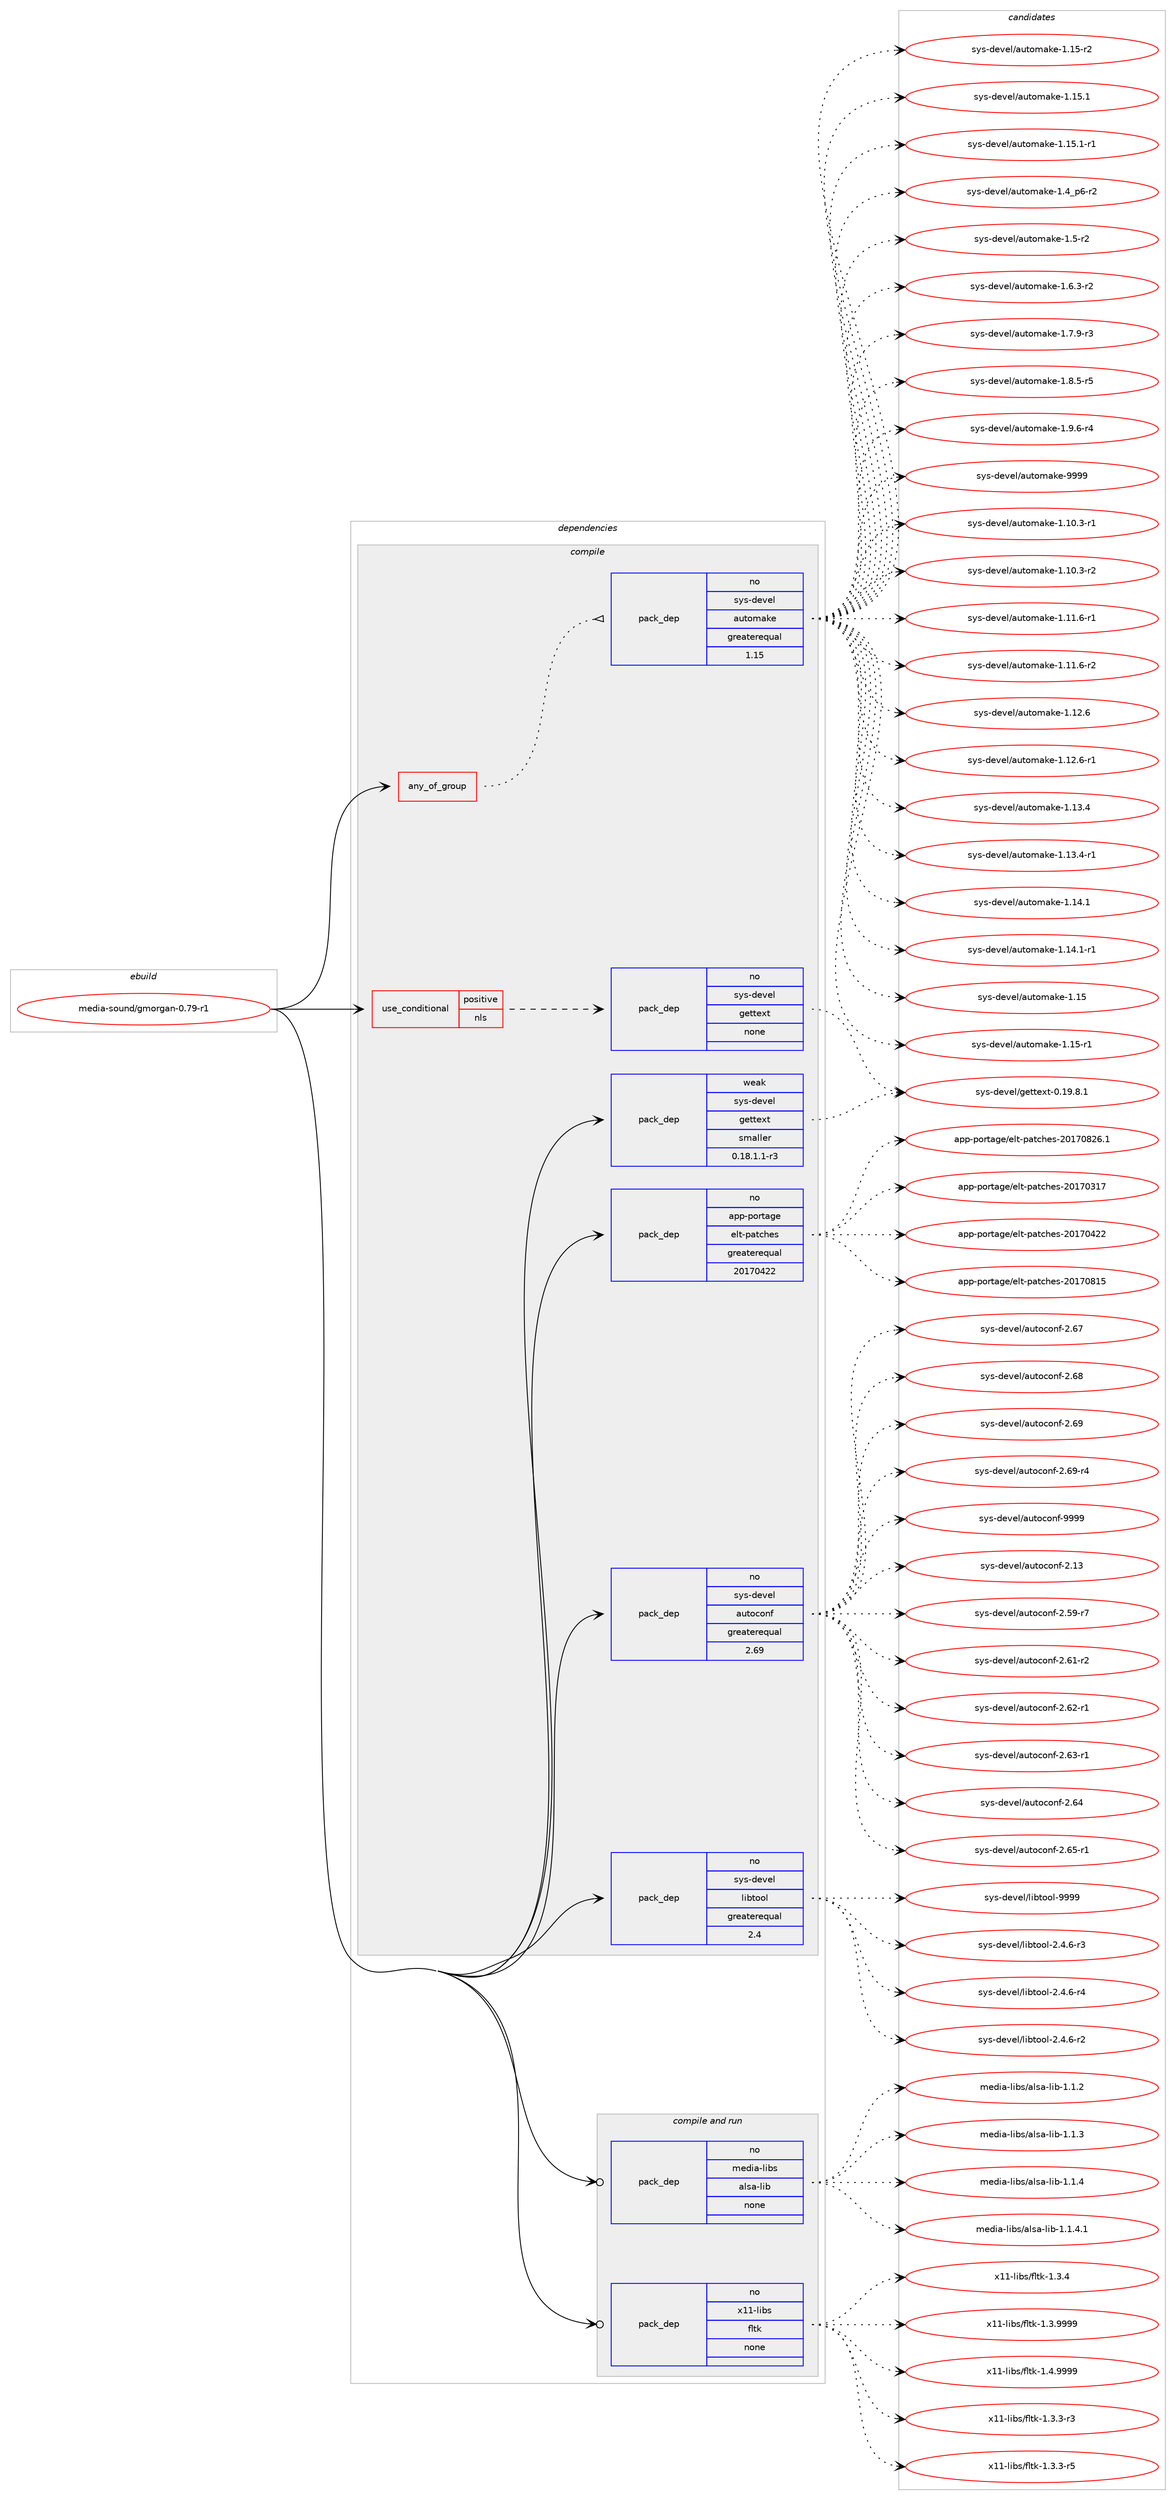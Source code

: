 digraph prolog {

# *************
# Graph options
# *************

newrank=true;
concentrate=true;
compound=true;
graph [rankdir=LR,fontname=Helvetica,fontsize=10,ranksep=1.5];#, ranksep=2.5, nodesep=0.2];
edge  [arrowhead=vee];
node  [fontname=Helvetica,fontsize=10];

# **********
# The ebuild
# **********

subgraph cluster_leftcol {
color=gray;
rank=same;
label=<<i>ebuild</i>>;
id [label="media-sound/gmorgan-0.79-r1", color=red, width=4, href="../media-sound/gmorgan-0.79-r1.svg"];
}

# ****************
# The dependencies
# ****************

subgraph cluster_midcol {
color=gray;
label=<<i>dependencies</i>>;
subgraph cluster_compile {
fillcolor="#eeeeee";
style=filled;
label=<<i>compile</i>>;
subgraph any5958 {
dependency380792 [label=<<TABLE BORDER="0" CELLBORDER="1" CELLSPACING="0" CELLPADDING="4"><TR><TD CELLPADDING="10">any_of_group</TD></TR></TABLE>>, shape=none, color=red];subgraph pack281290 {
dependency380793 [label=<<TABLE BORDER="0" CELLBORDER="1" CELLSPACING="0" CELLPADDING="4" WIDTH="220"><TR><TD ROWSPAN="6" CELLPADDING="30">pack_dep</TD></TR><TR><TD WIDTH="110">no</TD></TR><TR><TD>sys-devel</TD></TR><TR><TD>automake</TD></TR><TR><TD>greaterequal</TD></TR><TR><TD>1.15</TD></TR></TABLE>>, shape=none, color=blue];
}
dependency380792:e -> dependency380793:w [weight=20,style="dotted",arrowhead="oinv"];
}
id:e -> dependency380792:w [weight=20,style="solid",arrowhead="vee"];
subgraph cond93383 {
dependency380794 [label=<<TABLE BORDER="0" CELLBORDER="1" CELLSPACING="0" CELLPADDING="4"><TR><TD ROWSPAN="3" CELLPADDING="10">use_conditional</TD></TR><TR><TD>positive</TD></TR><TR><TD>nls</TD></TR></TABLE>>, shape=none, color=red];
subgraph pack281291 {
dependency380795 [label=<<TABLE BORDER="0" CELLBORDER="1" CELLSPACING="0" CELLPADDING="4" WIDTH="220"><TR><TD ROWSPAN="6" CELLPADDING="30">pack_dep</TD></TR><TR><TD WIDTH="110">no</TD></TR><TR><TD>sys-devel</TD></TR><TR><TD>gettext</TD></TR><TR><TD>none</TD></TR><TR><TD></TD></TR></TABLE>>, shape=none, color=blue];
}
dependency380794:e -> dependency380795:w [weight=20,style="dashed",arrowhead="vee"];
}
id:e -> dependency380794:w [weight=20,style="solid",arrowhead="vee"];
subgraph pack281292 {
dependency380796 [label=<<TABLE BORDER="0" CELLBORDER="1" CELLSPACING="0" CELLPADDING="4" WIDTH="220"><TR><TD ROWSPAN="6" CELLPADDING="30">pack_dep</TD></TR><TR><TD WIDTH="110">no</TD></TR><TR><TD>app-portage</TD></TR><TR><TD>elt-patches</TD></TR><TR><TD>greaterequal</TD></TR><TR><TD>20170422</TD></TR></TABLE>>, shape=none, color=blue];
}
id:e -> dependency380796:w [weight=20,style="solid",arrowhead="vee"];
subgraph pack281293 {
dependency380797 [label=<<TABLE BORDER="0" CELLBORDER="1" CELLSPACING="0" CELLPADDING="4" WIDTH="220"><TR><TD ROWSPAN="6" CELLPADDING="30">pack_dep</TD></TR><TR><TD WIDTH="110">no</TD></TR><TR><TD>sys-devel</TD></TR><TR><TD>autoconf</TD></TR><TR><TD>greaterequal</TD></TR><TR><TD>2.69</TD></TR></TABLE>>, shape=none, color=blue];
}
id:e -> dependency380797:w [weight=20,style="solid",arrowhead="vee"];
subgraph pack281294 {
dependency380798 [label=<<TABLE BORDER="0" CELLBORDER="1" CELLSPACING="0" CELLPADDING="4" WIDTH="220"><TR><TD ROWSPAN="6" CELLPADDING="30">pack_dep</TD></TR><TR><TD WIDTH="110">no</TD></TR><TR><TD>sys-devel</TD></TR><TR><TD>libtool</TD></TR><TR><TD>greaterequal</TD></TR><TR><TD>2.4</TD></TR></TABLE>>, shape=none, color=blue];
}
id:e -> dependency380798:w [weight=20,style="solid",arrowhead="vee"];
subgraph pack281295 {
dependency380799 [label=<<TABLE BORDER="0" CELLBORDER="1" CELLSPACING="0" CELLPADDING="4" WIDTH="220"><TR><TD ROWSPAN="6" CELLPADDING="30">pack_dep</TD></TR><TR><TD WIDTH="110">weak</TD></TR><TR><TD>sys-devel</TD></TR><TR><TD>gettext</TD></TR><TR><TD>smaller</TD></TR><TR><TD>0.18.1.1-r3</TD></TR></TABLE>>, shape=none, color=blue];
}
id:e -> dependency380799:w [weight=20,style="solid",arrowhead="vee"];
}
subgraph cluster_compileandrun {
fillcolor="#eeeeee";
style=filled;
label=<<i>compile and run</i>>;
subgraph pack281296 {
dependency380800 [label=<<TABLE BORDER="0" CELLBORDER="1" CELLSPACING="0" CELLPADDING="4" WIDTH="220"><TR><TD ROWSPAN="6" CELLPADDING="30">pack_dep</TD></TR><TR><TD WIDTH="110">no</TD></TR><TR><TD>media-libs</TD></TR><TR><TD>alsa-lib</TD></TR><TR><TD>none</TD></TR><TR><TD></TD></TR></TABLE>>, shape=none, color=blue];
}
id:e -> dependency380800:w [weight=20,style="solid",arrowhead="odotvee"];
subgraph pack281297 {
dependency380801 [label=<<TABLE BORDER="0" CELLBORDER="1" CELLSPACING="0" CELLPADDING="4" WIDTH="220"><TR><TD ROWSPAN="6" CELLPADDING="30">pack_dep</TD></TR><TR><TD WIDTH="110">no</TD></TR><TR><TD>x11-libs</TD></TR><TR><TD>fltk</TD></TR><TR><TD>none</TD></TR><TR><TD></TD></TR></TABLE>>, shape=none, color=blue];
}
id:e -> dependency380801:w [weight=20,style="solid",arrowhead="odotvee"];
}
subgraph cluster_run {
fillcolor="#eeeeee";
style=filled;
label=<<i>run</i>>;
}
}

# **************
# The candidates
# **************

subgraph cluster_choices {
rank=same;
color=gray;
label=<<i>candidates</i>>;

subgraph choice281290 {
color=black;
nodesep=1;
choice11512111545100101118101108479711711611110997107101454946494846514511449 [label="sys-devel/automake-1.10.3-r1", color=red, width=4,href="../sys-devel/automake-1.10.3-r1.svg"];
choice11512111545100101118101108479711711611110997107101454946494846514511450 [label="sys-devel/automake-1.10.3-r2", color=red, width=4,href="../sys-devel/automake-1.10.3-r2.svg"];
choice11512111545100101118101108479711711611110997107101454946494946544511449 [label="sys-devel/automake-1.11.6-r1", color=red, width=4,href="../sys-devel/automake-1.11.6-r1.svg"];
choice11512111545100101118101108479711711611110997107101454946494946544511450 [label="sys-devel/automake-1.11.6-r2", color=red, width=4,href="../sys-devel/automake-1.11.6-r2.svg"];
choice1151211154510010111810110847971171161111099710710145494649504654 [label="sys-devel/automake-1.12.6", color=red, width=4,href="../sys-devel/automake-1.12.6.svg"];
choice11512111545100101118101108479711711611110997107101454946495046544511449 [label="sys-devel/automake-1.12.6-r1", color=red, width=4,href="../sys-devel/automake-1.12.6-r1.svg"];
choice1151211154510010111810110847971171161111099710710145494649514652 [label="sys-devel/automake-1.13.4", color=red, width=4,href="../sys-devel/automake-1.13.4.svg"];
choice11512111545100101118101108479711711611110997107101454946495146524511449 [label="sys-devel/automake-1.13.4-r1", color=red, width=4,href="../sys-devel/automake-1.13.4-r1.svg"];
choice1151211154510010111810110847971171161111099710710145494649524649 [label="sys-devel/automake-1.14.1", color=red, width=4,href="../sys-devel/automake-1.14.1.svg"];
choice11512111545100101118101108479711711611110997107101454946495246494511449 [label="sys-devel/automake-1.14.1-r1", color=red, width=4,href="../sys-devel/automake-1.14.1-r1.svg"];
choice115121115451001011181011084797117116111109971071014549464953 [label="sys-devel/automake-1.15", color=red, width=4,href="../sys-devel/automake-1.15.svg"];
choice1151211154510010111810110847971171161111099710710145494649534511449 [label="sys-devel/automake-1.15-r1", color=red, width=4,href="../sys-devel/automake-1.15-r1.svg"];
choice1151211154510010111810110847971171161111099710710145494649534511450 [label="sys-devel/automake-1.15-r2", color=red, width=4,href="../sys-devel/automake-1.15-r2.svg"];
choice1151211154510010111810110847971171161111099710710145494649534649 [label="sys-devel/automake-1.15.1", color=red, width=4,href="../sys-devel/automake-1.15.1.svg"];
choice11512111545100101118101108479711711611110997107101454946495346494511449 [label="sys-devel/automake-1.15.1-r1", color=red, width=4,href="../sys-devel/automake-1.15.1-r1.svg"];
choice115121115451001011181011084797117116111109971071014549465295112544511450 [label="sys-devel/automake-1.4_p6-r2", color=red, width=4,href="../sys-devel/automake-1.4_p6-r2.svg"];
choice11512111545100101118101108479711711611110997107101454946534511450 [label="sys-devel/automake-1.5-r2", color=red, width=4,href="../sys-devel/automake-1.5-r2.svg"];
choice115121115451001011181011084797117116111109971071014549465446514511450 [label="sys-devel/automake-1.6.3-r2", color=red, width=4,href="../sys-devel/automake-1.6.3-r2.svg"];
choice115121115451001011181011084797117116111109971071014549465546574511451 [label="sys-devel/automake-1.7.9-r3", color=red, width=4,href="../sys-devel/automake-1.7.9-r3.svg"];
choice115121115451001011181011084797117116111109971071014549465646534511453 [label="sys-devel/automake-1.8.5-r5", color=red, width=4,href="../sys-devel/automake-1.8.5-r5.svg"];
choice115121115451001011181011084797117116111109971071014549465746544511452 [label="sys-devel/automake-1.9.6-r4", color=red, width=4,href="../sys-devel/automake-1.9.6-r4.svg"];
choice115121115451001011181011084797117116111109971071014557575757 [label="sys-devel/automake-9999", color=red, width=4,href="../sys-devel/automake-9999.svg"];
dependency380793:e -> choice11512111545100101118101108479711711611110997107101454946494846514511449:w [style=dotted,weight="100"];
dependency380793:e -> choice11512111545100101118101108479711711611110997107101454946494846514511450:w [style=dotted,weight="100"];
dependency380793:e -> choice11512111545100101118101108479711711611110997107101454946494946544511449:w [style=dotted,weight="100"];
dependency380793:e -> choice11512111545100101118101108479711711611110997107101454946494946544511450:w [style=dotted,weight="100"];
dependency380793:e -> choice1151211154510010111810110847971171161111099710710145494649504654:w [style=dotted,weight="100"];
dependency380793:e -> choice11512111545100101118101108479711711611110997107101454946495046544511449:w [style=dotted,weight="100"];
dependency380793:e -> choice1151211154510010111810110847971171161111099710710145494649514652:w [style=dotted,weight="100"];
dependency380793:e -> choice11512111545100101118101108479711711611110997107101454946495146524511449:w [style=dotted,weight="100"];
dependency380793:e -> choice1151211154510010111810110847971171161111099710710145494649524649:w [style=dotted,weight="100"];
dependency380793:e -> choice11512111545100101118101108479711711611110997107101454946495246494511449:w [style=dotted,weight="100"];
dependency380793:e -> choice115121115451001011181011084797117116111109971071014549464953:w [style=dotted,weight="100"];
dependency380793:e -> choice1151211154510010111810110847971171161111099710710145494649534511449:w [style=dotted,weight="100"];
dependency380793:e -> choice1151211154510010111810110847971171161111099710710145494649534511450:w [style=dotted,weight="100"];
dependency380793:e -> choice1151211154510010111810110847971171161111099710710145494649534649:w [style=dotted,weight="100"];
dependency380793:e -> choice11512111545100101118101108479711711611110997107101454946495346494511449:w [style=dotted,weight="100"];
dependency380793:e -> choice115121115451001011181011084797117116111109971071014549465295112544511450:w [style=dotted,weight="100"];
dependency380793:e -> choice11512111545100101118101108479711711611110997107101454946534511450:w [style=dotted,weight="100"];
dependency380793:e -> choice115121115451001011181011084797117116111109971071014549465446514511450:w [style=dotted,weight="100"];
dependency380793:e -> choice115121115451001011181011084797117116111109971071014549465546574511451:w [style=dotted,weight="100"];
dependency380793:e -> choice115121115451001011181011084797117116111109971071014549465646534511453:w [style=dotted,weight="100"];
dependency380793:e -> choice115121115451001011181011084797117116111109971071014549465746544511452:w [style=dotted,weight="100"];
dependency380793:e -> choice115121115451001011181011084797117116111109971071014557575757:w [style=dotted,weight="100"];
}
subgraph choice281291 {
color=black;
nodesep=1;
choice1151211154510010111810110847103101116116101120116454846495746564649 [label="sys-devel/gettext-0.19.8.1", color=red, width=4,href="../sys-devel/gettext-0.19.8.1.svg"];
dependency380795:e -> choice1151211154510010111810110847103101116116101120116454846495746564649:w [style=dotted,weight="100"];
}
subgraph choice281292 {
color=black;
nodesep=1;
choice97112112451121111141169710310147101108116451129711699104101115455048495548514955 [label="app-portage/elt-patches-20170317", color=red, width=4,href="../app-portage/elt-patches-20170317.svg"];
choice97112112451121111141169710310147101108116451129711699104101115455048495548525050 [label="app-portage/elt-patches-20170422", color=red, width=4,href="../app-portage/elt-patches-20170422.svg"];
choice97112112451121111141169710310147101108116451129711699104101115455048495548564953 [label="app-portage/elt-patches-20170815", color=red, width=4,href="../app-portage/elt-patches-20170815.svg"];
choice971121124511211111411697103101471011081164511297116991041011154550484955485650544649 [label="app-portage/elt-patches-20170826.1", color=red, width=4,href="../app-portage/elt-patches-20170826.1.svg"];
dependency380796:e -> choice97112112451121111141169710310147101108116451129711699104101115455048495548514955:w [style=dotted,weight="100"];
dependency380796:e -> choice97112112451121111141169710310147101108116451129711699104101115455048495548525050:w [style=dotted,weight="100"];
dependency380796:e -> choice97112112451121111141169710310147101108116451129711699104101115455048495548564953:w [style=dotted,weight="100"];
dependency380796:e -> choice971121124511211111411697103101471011081164511297116991041011154550484955485650544649:w [style=dotted,weight="100"];
}
subgraph choice281293 {
color=black;
nodesep=1;
choice115121115451001011181011084797117116111991111101024550464951 [label="sys-devel/autoconf-2.13", color=red, width=4,href="../sys-devel/autoconf-2.13.svg"];
choice1151211154510010111810110847971171161119911111010245504653574511455 [label="sys-devel/autoconf-2.59-r7", color=red, width=4,href="../sys-devel/autoconf-2.59-r7.svg"];
choice1151211154510010111810110847971171161119911111010245504654494511450 [label="sys-devel/autoconf-2.61-r2", color=red, width=4,href="../sys-devel/autoconf-2.61-r2.svg"];
choice1151211154510010111810110847971171161119911111010245504654504511449 [label="sys-devel/autoconf-2.62-r1", color=red, width=4,href="../sys-devel/autoconf-2.62-r1.svg"];
choice1151211154510010111810110847971171161119911111010245504654514511449 [label="sys-devel/autoconf-2.63-r1", color=red, width=4,href="../sys-devel/autoconf-2.63-r1.svg"];
choice115121115451001011181011084797117116111991111101024550465452 [label="sys-devel/autoconf-2.64", color=red, width=4,href="../sys-devel/autoconf-2.64.svg"];
choice1151211154510010111810110847971171161119911111010245504654534511449 [label="sys-devel/autoconf-2.65-r1", color=red, width=4,href="../sys-devel/autoconf-2.65-r1.svg"];
choice115121115451001011181011084797117116111991111101024550465455 [label="sys-devel/autoconf-2.67", color=red, width=4,href="../sys-devel/autoconf-2.67.svg"];
choice115121115451001011181011084797117116111991111101024550465456 [label="sys-devel/autoconf-2.68", color=red, width=4,href="../sys-devel/autoconf-2.68.svg"];
choice115121115451001011181011084797117116111991111101024550465457 [label="sys-devel/autoconf-2.69", color=red, width=4,href="../sys-devel/autoconf-2.69.svg"];
choice1151211154510010111810110847971171161119911111010245504654574511452 [label="sys-devel/autoconf-2.69-r4", color=red, width=4,href="../sys-devel/autoconf-2.69-r4.svg"];
choice115121115451001011181011084797117116111991111101024557575757 [label="sys-devel/autoconf-9999", color=red, width=4,href="../sys-devel/autoconf-9999.svg"];
dependency380797:e -> choice115121115451001011181011084797117116111991111101024550464951:w [style=dotted,weight="100"];
dependency380797:e -> choice1151211154510010111810110847971171161119911111010245504653574511455:w [style=dotted,weight="100"];
dependency380797:e -> choice1151211154510010111810110847971171161119911111010245504654494511450:w [style=dotted,weight="100"];
dependency380797:e -> choice1151211154510010111810110847971171161119911111010245504654504511449:w [style=dotted,weight="100"];
dependency380797:e -> choice1151211154510010111810110847971171161119911111010245504654514511449:w [style=dotted,weight="100"];
dependency380797:e -> choice115121115451001011181011084797117116111991111101024550465452:w [style=dotted,weight="100"];
dependency380797:e -> choice1151211154510010111810110847971171161119911111010245504654534511449:w [style=dotted,weight="100"];
dependency380797:e -> choice115121115451001011181011084797117116111991111101024550465455:w [style=dotted,weight="100"];
dependency380797:e -> choice115121115451001011181011084797117116111991111101024550465456:w [style=dotted,weight="100"];
dependency380797:e -> choice115121115451001011181011084797117116111991111101024550465457:w [style=dotted,weight="100"];
dependency380797:e -> choice1151211154510010111810110847971171161119911111010245504654574511452:w [style=dotted,weight="100"];
dependency380797:e -> choice115121115451001011181011084797117116111991111101024557575757:w [style=dotted,weight="100"];
}
subgraph choice281294 {
color=black;
nodesep=1;
choice1151211154510010111810110847108105981161111111084550465246544511450 [label="sys-devel/libtool-2.4.6-r2", color=red, width=4,href="../sys-devel/libtool-2.4.6-r2.svg"];
choice1151211154510010111810110847108105981161111111084550465246544511451 [label="sys-devel/libtool-2.4.6-r3", color=red, width=4,href="../sys-devel/libtool-2.4.6-r3.svg"];
choice1151211154510010111810110847108105981161111111084550465246544511452 [label="sys-devel/libtool-2.4.6-r4", color=red, width=4,href="../sys-devel/libtool-2.4.6-r4.svg"];
choice1151211154510010111810110847108105981161111111084557575757 [label="sys-devel/libtool-9999", color=red, width=4,href="../sys-devel/libtool-9999.svg"];
dependency380798:e -> choice1151211154510010111810110847108105981161111111084550465246544511450:w [style=dotted,weight="100"];
dependency380798:e -> choice1151211154510010111810110847108105981161111111084550465246544511451:w [style=dotted,weight="100"];
dependency380798:e -> choice1151211154510010111810110847108105981161111111084550465246544511452:w [style=dotted,weight="100"];
dependency380798:e -> choice1151211154510010111810110847108105981161111111084557575757:w [style=dotted,weight="100"];
}
subgraph choice281295 {
color=black;
nodesep=1;
choice1151211154510010111810110847103101116116101120116454846495746564649 [label="sys-devel/gettext-0.19.8.1", color=red, width=4,href="../sys-devel/gettext-0.19.8.1.svg"];
dependency380799:e -> choice1151211154510010111810110847103101116116101120116454846495746564649:w [style=dotted,weight="100"];
}
subgraph choice281296 {
color=black;
nodesep=1;
choice1091011001059745108105981154797108115974510810598454946494650 [label="media-libs/alsa-lib-1.1.2", color=red, width=4,href="../media-libs/alsa-lib-1.1.2.svg"];
choice1091011001059745108105981154797108115974510810598454946494651 [label="media-libs/alsa-lib-1.1.3", color=red, width=4,href="../media-libs/alsa-lib-1.1.3.svg"];
choice1091011001059745108105981154797108115974510810598454946494652 [label="media-libs/alsa-lib-1.1.4", color=red, width=4,href="../media-libs/alsa-lib-1.1.4.svg"];
choice10910110010597451081059811547971081159745108105984549464946524649 [label="media-libs/alsa-lib-1.1.4.1", color=red, width=4,href="../media-libs/alsa-lib-1.1.4.1.svg"];
dependency380800:e -> choice1091011001059745108105981154797108115974510810598454946494650:w [style=dotted,weight="100"];
dependency380800:e -> choice1091011001059745108105981154797108115974510810598454946494651:w [style=dotted,weight="100"];
dependency380800:e -> choice1091011001059745108105981154797108115974510810598454946494652:w [style=dotted,weight="100"];
dependency380800:e -> choice10910110010597451081059811547971081159745108105984549464946524649:w [style=dotted,weight="100"];
}
subgraph choice281297 {
color=black;
nodesep=1;
choice12049494510810598115471021081161074549465146514511451 [label="x11-libs/fltk-1.3.3-r3", color=red, width=4,href="../x11-libs/fltk-1.3.3-r3.svg"];
choice12049494510810598115471021081161074549465146514511453 [label="x11-libs/fltk-1.3.3-r5", color=red, width=4,href="../x11-libs/fltk-1.3.3-r5.svg"];
choice1204949451081059811547102108116107454946514652 [label="x11-libs/fltk-1.3.4", color=red, width=4,href="../x11-libs/fltk-1.3.4.svg"];
choice1204949451081059811547102108116107454946514657575757 [label="x11-libs/fltk-1.3.9999", color=red, width=4,href="../x11-libs/fltk-1.3.9999.svg"];
choice1204949451081059811547102108116107454946524657575757 [label="x11-libs/fltk-1.4.9999", color=red, width=4,href="../x11-libs/fltk-1.4.9999.svg"];
dependency380801:e -> choice12049494510810598115471021081161074549465146514511451:w [style=dotted,weight="100"];
dependency380801:e -> choice12049494510810598115471021081161074549465146514511453:w [style=dotted,weight="100"];
dependency380801:e -> choice1204949451081059811547102108116107454946514652:w [style=dotted,weight="100"];
dependency380801:e -> choice1204949451081059811547102108116107454946514657575757:w [style=dotted,weight="100"];
dependency380801:e -> choice1204949451081059811547102108116107454946524657575757:w [style=dotted,weight="100"];
}
}

}
